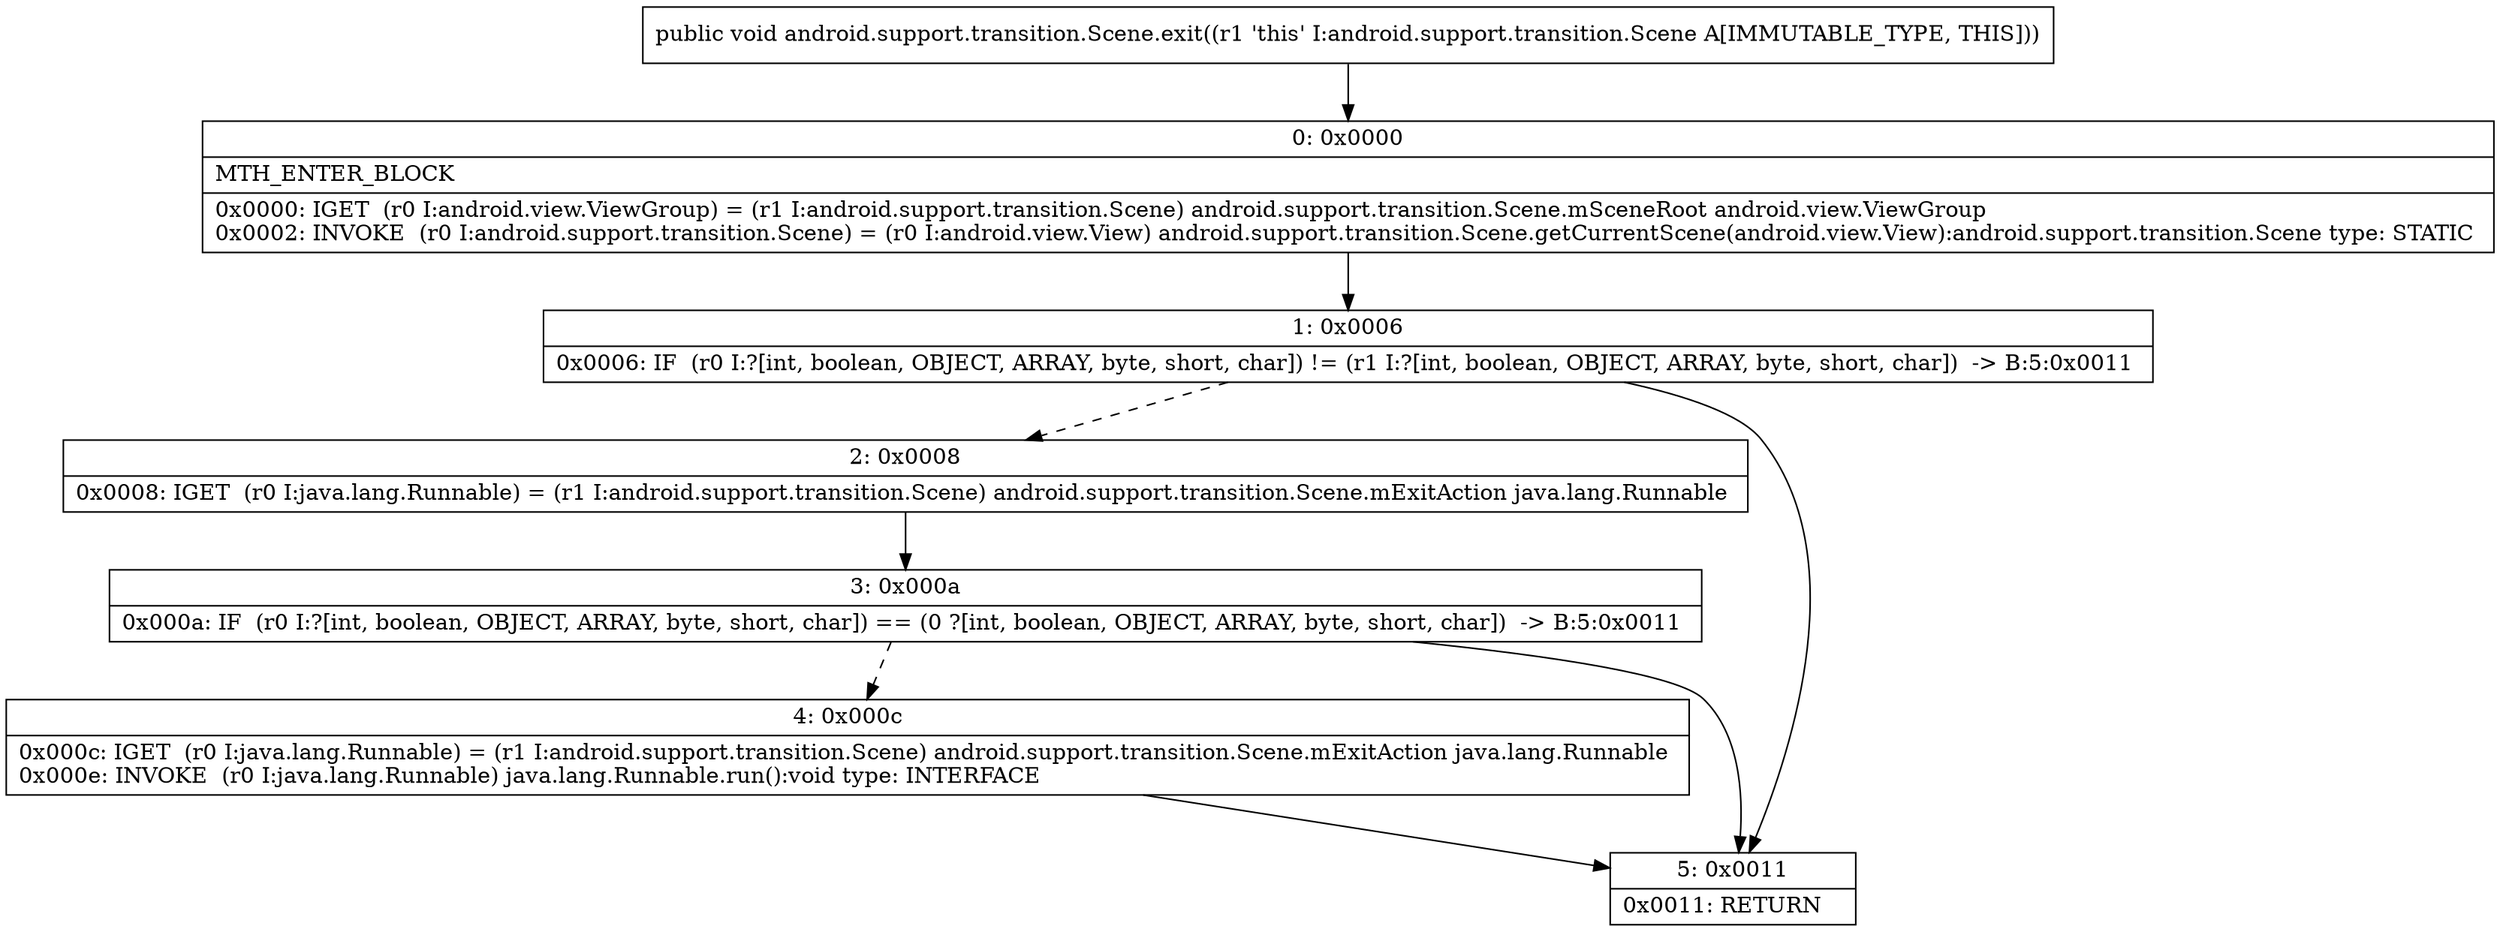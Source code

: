 digraph "CFG forandroid.support.transition.Scene.exit()V" {
Node_0 [shape=record,label="{0\:\ 0x0000|MTH_ENTER_BLOCK\l|0x0000: IGET  (r0 I:android.view.ViewGroup) = (r1 I:android.support.transition.Scene) android.support.transition.Scene.mSceneRoot android.view.ViewGroup \l0x0002: INVOKE  (r0 I:android.support.transition.Scene) = (r0 I:android.view.View) android.support.transition.Scene.getCurrentScene(android.view.View):android.support.transition.Scene type: STATIC \l}"];
Node_1 [shape=record,label="{1\:\ 0x0006|0x0006: IF  (r0 I:?[int, boolean, OBJECT, ARRAY, byte, short, char]) != (r1 I:?[int, boolean, OBJECT, ARRAY, byte, short, char])  \-\> B:5:0x0011 \l}"];
Node_2 [shape=record,label="{2\:\ 0x0008|0x0008: IGET  (r0 I:java.lang.Runnable) = (r1 I:android.support.transition.Scene) android.support.transition.Scene.mExitAction java.lang.Runnable \l}"];
Node_3 [shape=record,label="{3\:\ 0x000a|0x000a: IF  (r0 I:?[int, boolean, OBJECT, ARRAY, byte, short, char]) == (0 ?[int, boolean, OBJECT, ARRAY, byte, short, char])  \-\> B:5:0x0011 \l}"];
Node_4 [shape=record,label="{4\:\ 0x000c|0x000c: IGET  (r0 I:java.lang.Runnable) = (r1 I:android.support.transition.Scene) android.support.transition.Scene.mExitAction java.lang.Runnable \l0x000e: INVOKE  (r0 I:java.lang.Runnable) java.lang.Runnable.run():void type: INTERFACE \l}"];
Node_5 [shape=record,label="{5\:\ 0x0011|0x0011: RETURN   \l}"];
MethodNode[shape=record,label="{public void android.support.transition.Scene.exit((r1 'this' I:android.support.transition.Scene A[IMMUTABLE_TYPE, THIS])) }"];
MethodNode -> Node_0;
Node_0 -> Node_1;
Node_1 -> Node_2[style=dashed];
Node_1 -> Node_5;
Node_2 -> Node_3;
Node_3 -> Node_4[style=dashed];
Node_3 -> Node_5;
Node_4 -> Node_5;
}

